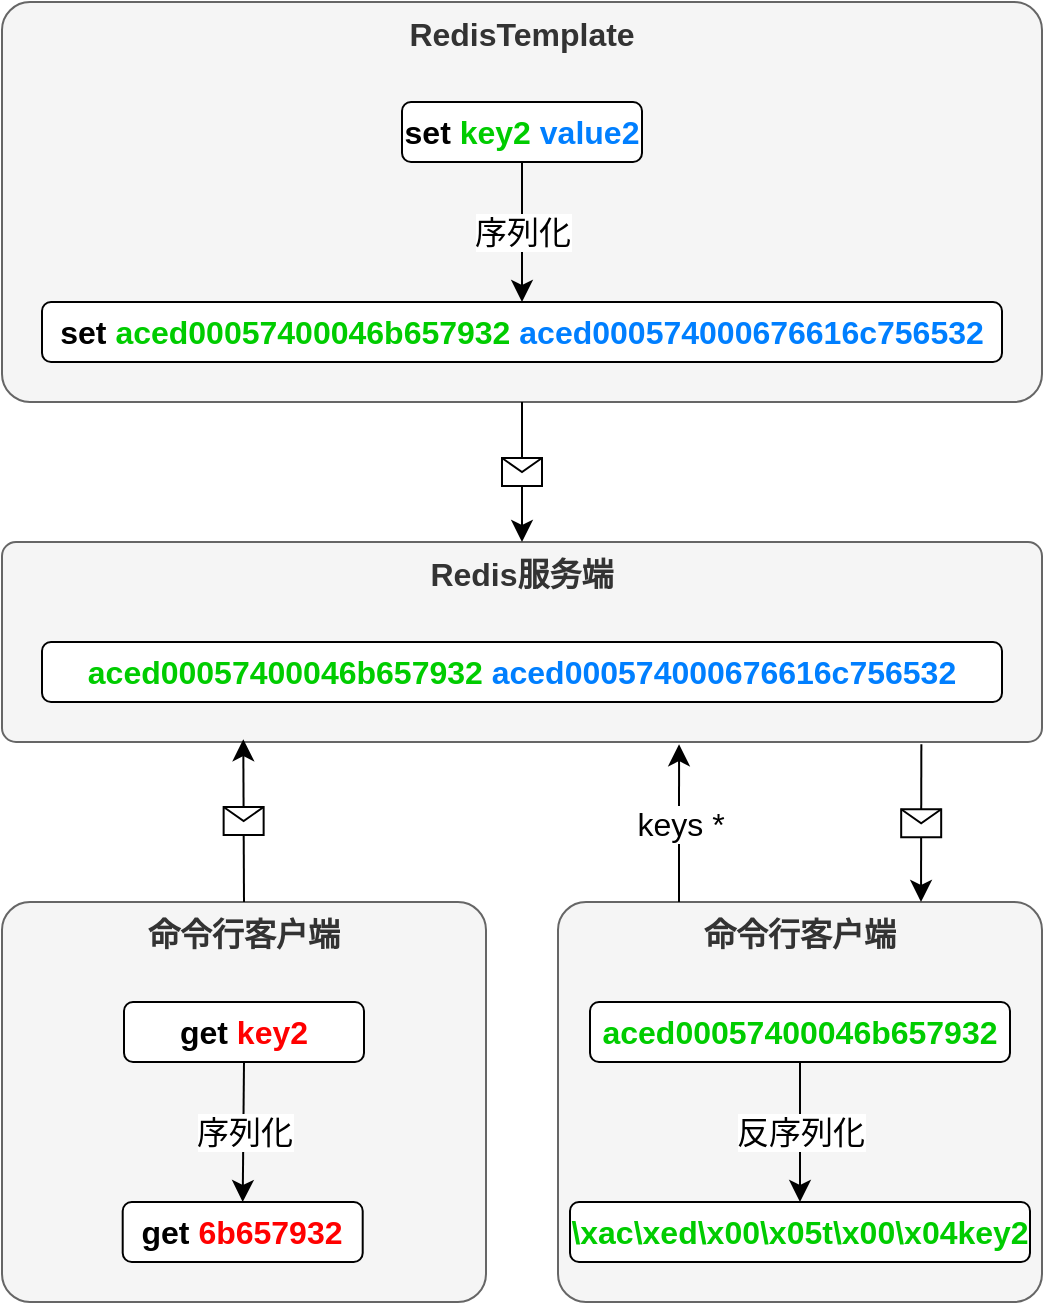 <mxfile version="21.2.8" type="device">
  <diagram name="第 1 页" id="ONJbfql9mQlo_clZ3GAU">
    <mxGraphModel dx="2631" dy="1370" grid="1" gridSize="10" guides="1" tooltips="1" connect="1" arrows="1" fold="1" page="0" pageScale="1" pageWidth="3300" pageHeight="4681" math="0" shadow="0">
      <root>
        <mxCell id="0" />
        <mxCell id="1" parent="0" />
        <mxCell id="jSHGL9d8PM_UZPnDYna8-1" value="Redis服务端" style="rounded=1;whiteSpace=wrap;html=1;fontSize=16;arcSize=7;verticalAlign=top;fontStyle=1;fillColor=#f5f5f5;fontColor=#333333;strokeColor=#666666;" parent="1" vertex="1">
          <mxGeometry x="-320" y="280" width="520" height="100" as="geometry" />
        </mxCell>
        <mxCell id="jSHGL9d8PM_UZPnDYna8-3" value="RedisTemplate" style="rounded=1;whiteSpace=wrap;html=1;fontSize=16;arcSize=7;verticalAlign=top;fontStyle=1;fillColor=#f5f5f5;fontColor=#333333;strokeColor=#666666;" parent="1" vertex="1">
          <mxGeometry x="-320" y="10" width="520" height="200" as="geometry" />
        </mxCell>
        <mxCell id="jSHGL9d8PM_UZPnDYna8-4" value="命令行客户端" style="rounded=1;whiteSpace=wrap;html=1;fontSize=16;arcSize=7;verticalAlign=top;fontStyle=1;fillColor=#f5f5f5;fontColor=#333333;strokeColor=#666666;" parent="1" vertex="1">
          <mxGeometry x="-320" y="460" width="242" height="200" as="geometry" />
        </mxCell>
        <mxCell id="jSHGL9d8PM_UZPnDYna8-5" value="set &lt;font color=&quot;#00cc00&quot;&gt;key2&lt;/font&gt; &lt;font color=&quot;#007fff&quot;&gt;value2&lt;/font&gt;" style="rounded=1;whiteSpace=wrap;html=1;fontSize=16;fontStyle=1" parent="1" vertex="1">
          <mxGeometry x="-120" y="60" width="120" height="30" as="geometry" />
        </mxCell>
        <mxCell id="jSHGL9d8PM_UZPnDYna8-6" value="" style="endArrow=classic;html=1;rounded=0;fontSize=12;startSize=8;endSize=8;curved=1;exitX=0.5;exitY=1;exitDx=0;exitDy=0;entryX=0.5;entryY=0;entryDx=0;entryDy=0;" parent="1" source="jSHGL9d8PM_UZPnDYna8-5" target="jSHGL9d8PM_UZPnDYna8-8" edge="1">
          <mxGeometry relative="1" as="geometry">
            <mxPoint x="139" y="150" as="sourcePoint" />
            <mxPoint x="239" y="150" as="targetPoint" />
          </mxGeometry>
        </mxCell>
        <mxCell id="jSHGL9d8PM_UZPnDYna8-7" value="序列化" style="edgeLabel;resizable=0;html=1;align=center;verticalAlign=middle;fontSize=16;" parent="jSHGL9d8PM_UZPnDYna8-6" connectable="0" vertex="1">
          <mxGeometry relative="1" as="geometry" />
        </mxCell>
        <mxCell id="jSHGL9d8PM_UZPnDYna8-8" value="set&amp;nbsp;&lt;font color=&quot;#00cc00&quot;&gt;aced00057400046b657932&amp;nbsp;&lt;/font&gt;&lt;font color=&quot;#007fff&quot;&gt;aced000574000676616c756532&lt;/font&gt;" style="rounded=1;whiteSpace=wrap;html=1;fontSize=16;fontStyle=1" parent="1" vertex="1">
          <mxGeometry x="-300" y="160" width="480" height="30" as="geometry" />
        </mxCell>
        <mxCell id="jSHGL9d8PM_UZPnDYna8-9" value="" style="endArrow=classic;html=1;rounded=0;fontSize=12;startSize=8;endSize=8;curved=1;exitX=0.5;exitY=1;exitDx=0;exitDy=0;entryX=0.5;entryY=0;entryDx=0;entryDy=0;" parent="1" source="jSHGL9d8PM_UZPnDYna8-3" target="jSHGL9d8PM_UZPnDYna8-1" edge="1">
          <mxGeometry relative="1" as="geometry">
            <mxPoint x="30" y="100" as="sourcePoint" />
            <mxPoint x="130" y="100" as="targetPoint" />
          </mxGeometry>
        </mxCell>
        <mxCell id="jSHGL9d8PM_UZPnDYna8-10" value="" style="shape=message;html=1;outlineConnect=0;fontSize=16;" parent="jSHGL9d8PM_UZPnDYna8-9" vertex="1">
          <mxGeometry width="20" height="14" relative="1" as="geometry">
            <mxPoint x="-10" y="-7" as="offset" />
          </mxGeometry>
        </mxCell>
        <mxCell id="jSHGL9d8PM_UZPnDYna8-12" value="get &lt;font color=&quot;#ff0000&quot;&gt;key2&lt;/font&gt;" style="rounded=1;whiteSpace=wrap;html=1;fontSize=16;fontStyle=1" parent="1" vertex="1">
          <mxGeometry x="-259" y="510.0" width="120" height="30" as="geometry" />
        </mxCell>
        <mxCell id="jSHGL9d8PM_UZPnDYna8-13" value="get &lt;font color=&quot;#ff0000&quot;&gt;6b657932&lt;/font&gt;" style="rounded=1;whiteSpace=wrap;html=1;fontSize=16;fontStyle=1" parent="1" vertex="1">
          <mxGeometry x="-259.65" y="610" width="120" height="30" as="geometry" />
        </mxCell>
        <mxCell id="jSHGL9d8PM_UZPnDYna8-14" value="" style="endArrow=classic;html=1;rounded=0;fontSize=12;startSize=8;endSize=8;curved=1;exitX=0.5;exitY=1;exitDx=0;exitDy=0;entryX=0.5;entryY=0;entryDx=0;entryDy=0;" parent="1" source="jSHGL9d8PM_UZPnDYna8-12" target="jSHGL9d8PM_UZPnDYna8-13" edge="1">
          <mxGeometry relative="1" as="geometry">
            <mxPoint x="-30" y="540" as="sourcePoint" />
            <mxPoint x="-30" y="610" as="targetPoint" />
          </mxGeometry>
        </mxCell>
        <mxCell id="jSHGL9d8PM_UZPnDYna8-15" value="序列化" style="edgeLabel;resizable=0;html=1;align=center;verticalAlign=middle;fontSize=16;" parent="jSHGL9d8PM_UZPnDYna8-14" connectable="0" vertex="1">
          <mxGeometry relative="1" as="geometry" />
        </mxCell>
        <mxCell id="jSHGL9d8PM_UZPnDYna8-16" value="" style="endArrow=classic;html=1;rounded=0;fontSize=12;startSize=8;endSize=8;curved=1;entryX=0.232;entryY=0.986;entryDx=0;entryDy=0;exitX=0.5;exitY=0;exitDx=0;exitDy=0;entryPerimeter=0;" parent="1" source="jSHGL9d8PM_UZPnDYna8-4" target="jSHGL9d8PM_UZPnDYna8-1" edge="1">
          <mxGeometry relative="1" as="geometry">
            <mxPoint x="60" y="660" as="sourcePoint" />
            <mxPoint x="140" y="790" as="targetPoint" />
          </mxGeometry>
        </mxCell>
        <mxCell id="jSHGL9d8PM_UZPnDYna8-17" value="" style="shape=message;html=1;outlineConnect=0;fontSize=16;" parent="jSHGL9d8PM_UZPnDYna8-16" vertex="1">
          <mxGeometry width="20" height="14" relative="1" as="geometry">
            <mxPoint x="-10" y="-7" as="offset" />
          </mxGeometry>
        </mxCell>
        <mxCell id="WHP1HzW9VRdI-w1swTrE-1" value="&lt;font color=&quot;#00cc00&quot;&gt;aced00057400046b657932&amp;nbsp;&lt;/font&gt;&lt;font color=&quot;#007fff&quot;&gt;aced000574000676616c756532&lt;/font&gt;" style="rounded=1;whiteSpace=wrap;html=1;fontSize=16;fontStyle=1" vertex="1" parent="1">
          <mxGeometry x="-300" y="330" width="480" height="30" as="geometry" />
        </mxCell>
        <mxCell id="WHP1HzW9VRdI-w1swTrE-2" value="命令行客户端" style="rounded=1;whiteSpace=wrap;html=1;fontSize=16;arcSize=7;verticalAlign=top;fontStyle=1;fillColor=#f5f5f5;fontColor=#333333;strokeColor=#666666;" vertex="1" parent="1">
          <mxGeometry x="-42" y="460" width="242" height="200" as="geometry" />
        </mxCell>
        <mxCell id="WHP1HzW9VRdI-w1swTrE-4" value="\xac\xed\x00\x05t\x00\x04key2" style="rounded=1;whiteSpace=wrap;html=1;fontSize=16;fontStyle=1;fontColor=#00CC00;" vertex="1" parent="1">
          <mxGeometry x="-36" y="610" width="230" height="30" as="geometry" />
        </mxCell>
        <mxCell id="WHP1HzW9VRdI-w1swTrE-5" value="" style="endArrow=classic;html=1;rounded=0;fontSize=12;startSize=8;endSize=8;curved=1;exitX=0.5;exitY=1;exitDx=0;exitDy=0;entryX=0.5;entryY=0;entryDx=0;entryDy=0;" edge="1" parent="1" target="WHP1HzW9VRdI-w1swTrE-4">
          <mxGeometry relative="1" as="geometry">
            <mxPoint x="79" y="540" as="sourcePoint" />
            <mxPoint x="248" y="610" as="targetPoint" />
          </mxGeometry>
        </mxCell>
        <mxCell id="WHP1HzW9VRdI-w1swTrE-6" value="反序列化" style="edgeLabel;resizable=0;html=1;align=center;verticalAlign=middle;fontSize=16;" connectable="0" vertex="1" parent="WHP1HzW9VRdI-w1swTrE-5">
          <mxGeometry relative="1" as="geometry" />
        </mxCell>
        <mxCell id="WHP1HzW9VRdI-w1swTrE-10" value="&lt;font&gt;aced00057400046b657932&lt;/font&gt;" style="rounded=1;whiteSpace=wrap;html=1;fontSize=16;fontStyle=1;fontColor=#00CC00;" vertex="1" parent="1">
          <mxGeometry x="-26" y="510.0" width="210" height="30" as="geometry" />
        </mxCell>
        <mxCell id="WHP1HzW9VRdI-w1swTrE-11" value="" style="endArrow=classic;html=1;rounded=0;fontSize=12;startSize=8;endSize=8;curved=1;exitX=0.25;exitY=0;exitDx=0;exitDy=0;entryX=0.651;entryY=1.011;entryDx=0;entryDy=0;entryPerimeter=0;" edge="1" parent="1" source="WHP1HzW9VRdI-w1swTrE-2" target="jSHGL9d8PM_UZPnDYna8-1">
          <mxGeometry relative="1" as="geometry">
            <mxPoint x="80" y="440" as="sourcePoint" />
            <mxPoint x="19" y="390" as="targetPoint" />
          </mxGeometry>
        </mxCell>
        <mxCell id="WHP1HzW9VRdI-w1swTrE-12" value="keys *" style="edgeLabel;resizable=0;html=1;align=center;verticalAlign=middle;fontSize=16;" connectable="0" vertex="1" parent="WHP1HzW9VRdI-w1swTrE-11">
          <mxGeometry relative="1" as="geometry" />
        </mxCell>
        <mxCell id="WHP1HzW9VRdI-w1swTrE-13" value="" style="endArrow=classic;html=1;rounded=0;fontSize=12;startSize=8;endSize=8;curved=1;entryX=0.75;entryY=0;entryDx=0;entryDy=0;exitX=0.884;exitY=1.011;exitDx=0;exitDy=0;exitPerimeter=0;" edge="1" parent="1" source="jSHGL9d8PM_UZPnDYna8-1" target="WHP1HzW9VRdI-w1swTrE-2">
          <mxGeometry relative="1" as="geometry">
            <mxPoint x="140" y="390" as="sourcePoint" />
            <mxPoint x="310" y="410" as="targetPoint" />
          </mxGeometry>
        </mxCell>
        <mxCell id="WHP1HzW9VRdI-w1swTrE-14" value="" style="shape=message;html=1;outlineConnect=0;fontSize=16;" vertex="1" parent="WHP1HzW9VRdI-w1swTrE-13">
          <mxGeometry width="20" height="14" relative="1" as="geometry">
            <mxPoint x="-10" y="-7" as="offset" />
          </mxGeometry>
        </mxCell>
      </root>
    </mxGraphModel>
  </diagram>
</mxfile>
